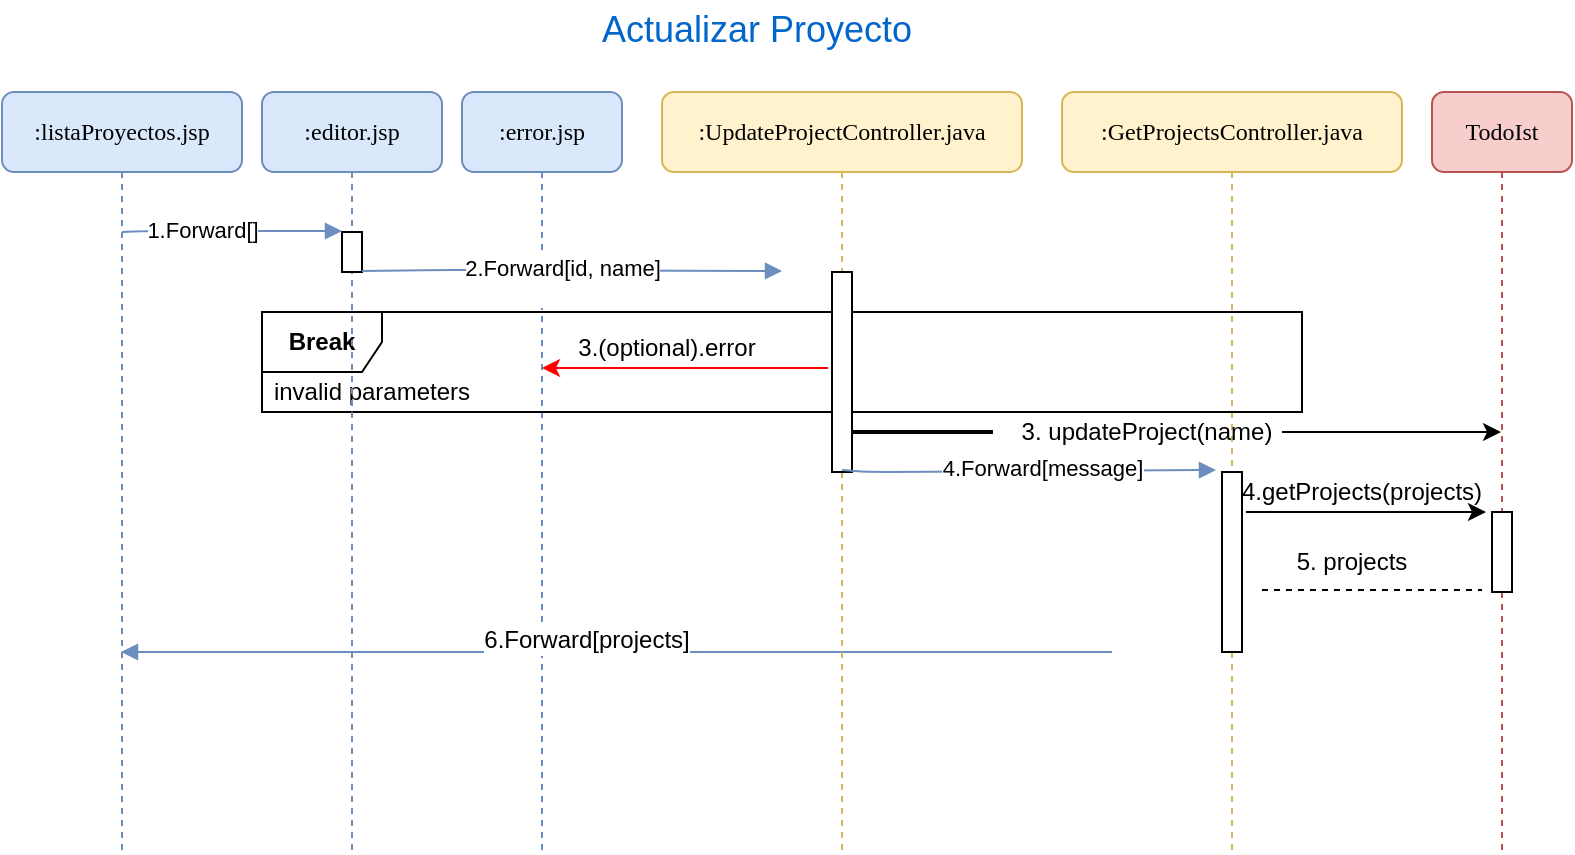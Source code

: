 <mxfile version="10.6.5" type="device"><diagram id="1VAWPMRccN-MSiGw4Si-" name="Page-1"><mxGraphModel dx="1080" dy="484" grid="1" gridSize="10" guides="1" tooltips="1" connect="1" arrows="1" fold="1" page="1" pageScale="1" pageWidth="827" pageHeight="1169" math="0" shadow="0"><root><mxCell id="0"/><mxCell id="1" parent="0"/><mxCell id="t8EoM0JyirGGhBT3UxUN-2" value=":error.jsp" style="shape=umlLifeline;perimeter=lifelinePerimeter;whiteSpace=wrap;html=1;container=1;collapsible=0;recursiveResize=0;outlineConnect=0;rounded=1;shadow=0;comic=0;labelBackgroundColor=none;strokeColor=#6c8ebf;strokeWidth=1;fillColor=#dae8fc;fontFamily=Verdana;fontSize=12;align=center;" vertex="1" parent="1"><mxGeometry x="250" y="80" width="80" height="380" as="geometry"/></mxCell><mxCell id="t8EoM0JyirGGhBT3UxUN-3" value=":GetProjectsController.java" style="shape=umlLifeline;perimeter=lifelinePerimeter;whiteSpace=wrap;html=1;container=1;collapsible=0;recursiveResize=0;outlineConnect=0;rounded=1;shadow=0;comic=0;labelBackgroundColor=none;strokeColor=#d6b656;strokeWidth=1;fillColor=#fff2cc;fontFamily=Verdana;fontSize=12;align=center;" vertex="1" parent="1"><mxGeometry x="550" y="80" width="170" height="380" as="geometry"/></mxCell><mxCell id="t8EoM0JyirGGhBT3UxUN-4" value="" style="html=1;points=[];perimeter=orthogonalPerimeter;rounded=0;shadow=0;comic=0;labelBackgroundColor=none;strokeColor=#000000;strokeWidth=1;fillColor=#FFFFFF;fontFamily=Verdana;fontSize=12;fontColor=#000000;align=center;" vertex="1" parent="t8EoM0JyirGGhBT3UxUN-3"><mxGeometry x="80" y="190" width="10" height="90" as="geometry"/></mxCell><mxCell id="t8EoM0JyirGGhBT3UxUN-5" value="TodoIst" style="shape=umlLifeline;perimeter=lifelinePerimeter;whiteSpace=wrap;html=1;container=1;collapsible=0;recursiveResize=0;outlineConnect=0;rounded=1;shadow=0;comic=0;labelBackgroundColor=none;strokeColor=#b85450;strokeWidth=1;fillColor=#f8cecc;fontFamily=Verdana;fontSize=12;align=center;" vertex="1" parent="1"><mxGeometry x="735" y="80" width="70" height="380" as="geometry"/></mxCell><mxCell id="t8EoM0JyirGGhBT3UxUN-6" value="" style="html=1;points=[];perimeter=orthogonalPerimeter;rounded=0;shadow=0;comic=0;labelBackgroundColor=none;strokeColor=#000000;strokeWidth=1;fillColor=#FFFFFF;fontFamily=Verdana;fontSize=12;fontColor=#000000;align=center;" vertex="1" parent="t8EoM0JyirGGhBT3UxUN-5"><mxGeometry x="30" y="210" width="10" height="40" as="geometry"/></mxCell><mxCell id="t8EoM0JyirGGhBT3UxUN-7" value="&lt;b&gt;Break&lt;/b&gt;" style="shape=umlFrame;whiteSpace=wrap;html=1;fillColor=#FFFFFF;gradientColor=none;" vertex="1" parent="1"><mxGeometry x="150" y="190" width="520" height="50" as="geometry"/></mxCell><mxCell id="t8EoM0JyirGGhBT3UxUN-8" value="" style="endArrow=classic;html=1;" edge="1" parent="1" source="t8EoM0JyirGGhBT3UxUN-24" target="t8EoM0JyirGGhBT3UxUN-5"><mxGeometry width="50" height="50" relative="1" as="geometry"><mxPoint x="422.5" y="250" as="sourcePoint"/><mxPoint x="502.5" y="250" as="targetPoint"/></mxGeometry></mxCell><mxCell id="t8EoM0JyirGGhBT3UxUN-9" value="" style="endArrow=none;dashed=1;html=1;" edge="1" parent="1"><mxGeometry width="50" height="50" relative="1" as="geometry"><mxPoint x="650" y="329" as="sourcePoint"/><mxPoint x="760" y="329" as="targetPoint"/></mxGeometry></mxCell><mxCell id="t8EoM0JyirGGhBT3UxUN-10" value="" style="shape=image;html=1;verticalAlign=top;verticalLabelPosition=bottom;labelBackgroundColor=#ffffff;imageAspect=0;aspect=fixed;image=https://cdn4.iconfinder.com/data/icons/ionicons/512/icon-ios7-arrow-right-128.png;rotation=178;" vertex="1" parent="1"><mxGeometry x="635" y="320" width="20" height="20" as="geometry"/></mxCell><mxCell id="t8EoM0JyirGGhBT3UxUN-11" value="" style="endArrow=classic;html=1;fillColor=#FF0000;strokeColor=#FF0000;exitX=-0.2;exitY=0.48;exitDx=0;exitDy=0;exitPerimeter=0;" edge="1" parent="1" source="t8EoM0JyirGGhBT3UxUN-20" target="t8EoM0JyirGGhBT3UxUN-2"><mxGeometry width="50" height="50" relative="1" as="geometry"><mxPoint x="440" y="410" as="sourcePoint"/><mxPoint x="410" y="330" as="targetPoint"/></mxGeometry></mxCell><mxCell id="t8EoM0JyirGGhBT3UxUN-12" value="invalid parameters" style="text;html=1;strokeColor=none;fillColor=none;align=center;verticalAlign=middle;whiteSpace=wrap;rounded=0;" vertex="1" parent="1"><mxGeometry x="150" y="220" width="110" height="20" as="geometry"/></mxCell><mxCell id="t8EoM0JyirGGhBT3UxUN-13" value="3.(optional).error&lt;br&gt;&lt;br&gt;" style="text;html=1;strokeColor=none;fillColor=none;align=center;verticalAlign=middle;whiteSpace=wrap;rounded=0;" vertex="1" parent="1"><mxGeometry x="300" y="205" width="105" height="20" as="geometry"/></mxCell><mxCell id="t8EoM0JyirGGhBT3UxUN-14" value="&lt;font color=&quot;#0066cc&quot;&gt;&lt;span style=&quot;font-size: 18px&quot;&gt;Actualizar Proyecto&lt;/span&gt;&lt;/font&gt;&lt;br&gt;" style="text;html=1;strokeColor=none;fillColor=none;align=center;verticalAlign=middle;whiteSpace=wrap;rounded=0;" vertex="1" parent="1"><mxGeometry x="315" y="34" width="165" height="30" as="geometry"/></mxCell><mxCell id="t8EoM0JyirGGhBT3UxUN-15" value="" style="html=1;verticalAlign=bottom;endArrow=block;fillColor=#dae8fc;strokeColor=#6c8ebf;rounded=1;" edge="1" parent="1"><mxGeometry x="-0.616" relative="1" as="geometry"><mxPoint x="575" y="360" as="sourcePoint"/><mxPoint x="79.5" y="360" as="targetPoint"/><Array as="points"/><mxPoint as="offset"/></mxGeometry></mxCell><mxCell id="t8EoM0JyirGGhBT3UxUN-16" value="6.Forward[projects]" style="text;html=1;resizable=0;points=[];align=center;verticalAlign=middle;labelBackgroundColor=#ffffff;" vertex="1" connectable="0" parent="t8EoM0JyirGGhBT3UxUN-15"><mxGeometry x="-0.896" y="-2" relative="1" as="geometry"><mxPoint x="-237" y="-4" as="offset"/></mxGeometry></mxCell><mxCell id="t8EoM0JyirGGhBT3UxUN-17" value=":editor.jsp" style="shape=umlLifeline;perimeter=lifelinePerimeter;whiteSpace=wrap;html=1;container=1;collapsible=0;recursiveResize=0;outlineConnect=0;rounded=1;shadow=0;comic=0;labelBackgroundColor=none;strokeColor=#6c8ebf;strokeWidth=1;fillColor=#dae8fc;fontFamily=Verdana;fontSize=12;align=center;" vertex="1" parent="1"><mxGeometry x="150" y="80" width="90" height="380" as="geometry"/></mxCell><mxCell id="t8EoM0JyirGGhBT3UxUN-18" value="" style="html=1;points=[];perimeter=orthogonalPerimeter;rounded=0;shadow=0;comic=0;labelBackgroundColor=none;strokeColor=#000000;strokeWidth=1;fillColor=#FFFFFF;fontFamily=Verdana;fontSize=12;fontColor=#000000;align=center;" vertex="1" parent="t8EoM0JyirGGhBT3UxUN-17"><mxGeometry x="40" y="70" width="10" height="20" as="geometry"/></mxCell><mxCell id="t8EoM0JyirGGhBT3UxUN-19" value=":UpdateProjectController.java" style="shape=umlLifeline;perimeter=lifelinePerimeter;whiteSpace=wrap;html=1;container=1;collapsible=0;recursiveResize=0;outlineConnect=0;rounded=1;shadow=0;comic=0;labelBackgroundColor=none;strokeColor=#d6b656;strokeWidth=1;fillColor=#fff2cc;fontFamily=Verdana;fontSize=12;align=center;" vertex="1" parent="1"><mxGeometry x="350" y="80" width="180" height="380" as="geometry"/></mxCell><mxCell id="t8EoM0JyirGGhBT3UxUN-20" value="" style="html=1;points=[];perimeter=orthogonalPerimeter;rounded=0;shadow=0;comic=0;labelBackgroundColor=none;strokeColor=#000000;strokeWidth=1;fillColor=#FFFFFF;fontFamily=Verdana;fontSize=12;fontColor=#000000;align=center;" vertex="1" parent="t8EoM0JyirGGhBT3UxUN-19"><mxGeometry x="85" y="90" width="10" height="100" as="geometry"/></mxCell><mxCell id="t8EoM0JyirGGhBT3UxUN-21" value="2.Forward[id, name]&lt;br&gt;&lt;br&gt;" style="html=1;verticalAlign=bottom;endArrow=block;fillColor=#dae8fc;strokeColor=#6c8ebf;rounded=1;" edge="1" parent="1"><mxGeometry x="-0.047" y="-21" relative="1" as="geometry"><mxPoint x="200" y="169.5" as="sourcePoint"/><mxPoint x="410" y="169.5" as="targetPoint"/><Array as="points"><mxPoint x="240.5" y="169"/></Array><mxPoint as="offset"/></mxGeometry></mxCell><mxCell id="t8EoM0JyirGGhBT3UxUN-22" value="4.Forward[message]&lt;br&gt;&lt;br&gt;" style="html=1;verticalAlign=bottom;endArrow=block;fillColor=#dae8fc;strokeColor=#6c8ebf;rounded=1;entryX=-0.3;entryY=-0.011;entryDx=0;entryDy=0;entryPerimeter=0;" edge="1" parent="1" target="t8EoM0JyirGGhBT3UxUN-4"><mxGeometry x="0.051" y="-20" relative="1" as="geometry"><mxPoint x="440" y="269" as="sourcePoint"/><mxPoint x="570" y="270" as="targetPoint"/><Array as="points"><mxPoint x="453" y="270"/></Array><mxPoint x="1" as="offset"/></mxGeometry></mxCell><mxCell id="t8EoM0JyirGGhBT3UxUN-23" value="" style="endArrow=classic;html=1;exitX=1.2;exitY=0.222;exitDx=0;exitDy=0;exitPerimeter=0;entryX=-0.3;entryY=0;entryDx=0;entryDy=0;entryPerimeter=0;" edge="1" parent="1" source="t8EoM0JyirGGhBT3UxUN-4" target="t8EoM0JyirGGhBT3UxUN-6"><mxGeometry width="50" height="50" relative="1" as="geometry"><mxPoint x="600" y="290" as="sourcePoint"/><mxPoint x="740" y="290" as="targetPoint"/></mxGeometry></mxCell><mxCell id="t8EoM0JyirGGhBT3UxUN-24" value="3. updateProject(name)" style="text;html=1;strokeColor=none;fillColor=none;align=center;verticalAlign=middle;whiteSpace=wrap;rounded=0;" vertex="1" parent="1"><mxGeometry x="525" y="240" width="135" height="20" as="geometry"/></mxCell><mxCell id="t8EoM0JyirGGhBT3UxUN-25" value="" style="line;strokeWidth=2;html=1;" vertex="1" parent="1"><mxGeometry x="444.5" y="245" width="71" height="10" as="geometry"/></mxCell><mxCell id="t8EoM0JyirGGhBT3UxUN-26" value="4.getProjects(projects)" style="text;html=1;strokeColor=none;fillColor=none;align=center;verticalAlign=middle;whiteSpace=wrap;rounded=0;" vertex="1" parent="1"><mxGeometry x="680" y="270" width="40" height="20" as="geometry"/></mxCell><mxCell id="t8EoM0JyirGGhBT3UxUN-27" value="5. projects" style="text;html=1;strokeColor=none;fillColor=none;align=center;verticalAlign=middle;whiteSpace=wrap;rounded=0;" vertex="1" parent="1"><mxGeometry x="660" y="305" width="70" height="20" as="geometry"/></mxCell><mxCell id="t8EoM0JyirGGhBT3UxUN-28" value=":listaProyectos.jsp" style="shape=umlLifeline;perimeter=lifelinePerimeter;whiteSpace=wrap;html=1;container=1;collapsible=0;recursiveResize=0;outlineConnect=0;rounded=1;shadow=0;comic=0;labelBackgroundColor=none;strokeColor=#6c8ebf;strokeWidth=1;fillColor=#dae8fc;fontFamily=Verdana;fontSize=12;align=center;" vertex="1" parent="1"><mxGeometry x="20" y="80" width="120" height="380" as="geometry"/></mxCell><mxCell id="t8EoM0JyirGGhBT3UxUN-29" value="1.Forward[]&lt;br&gt;&lt;br&gt;" style="html=1;verticalAlign=bottom;endArrow=block;fillColor=#dae8fc;strokeColor=#6c8ebf;rounded=1;" edge="1" parent="1"><mxGeometry x="-0.273" y="-20" relative="1" as="geometry"><mxPoint x="80" y="150" as="sourcePoint"/><mxPoint x="190" y="149.5" as="targetPoint"/><Array as="points"><mxPoint x="92" y="149.5"/></Array><mxPoint y="1" as="offset"/></mxGeometry></mxCell></root></mxGraphModel></diagram></mxfile>